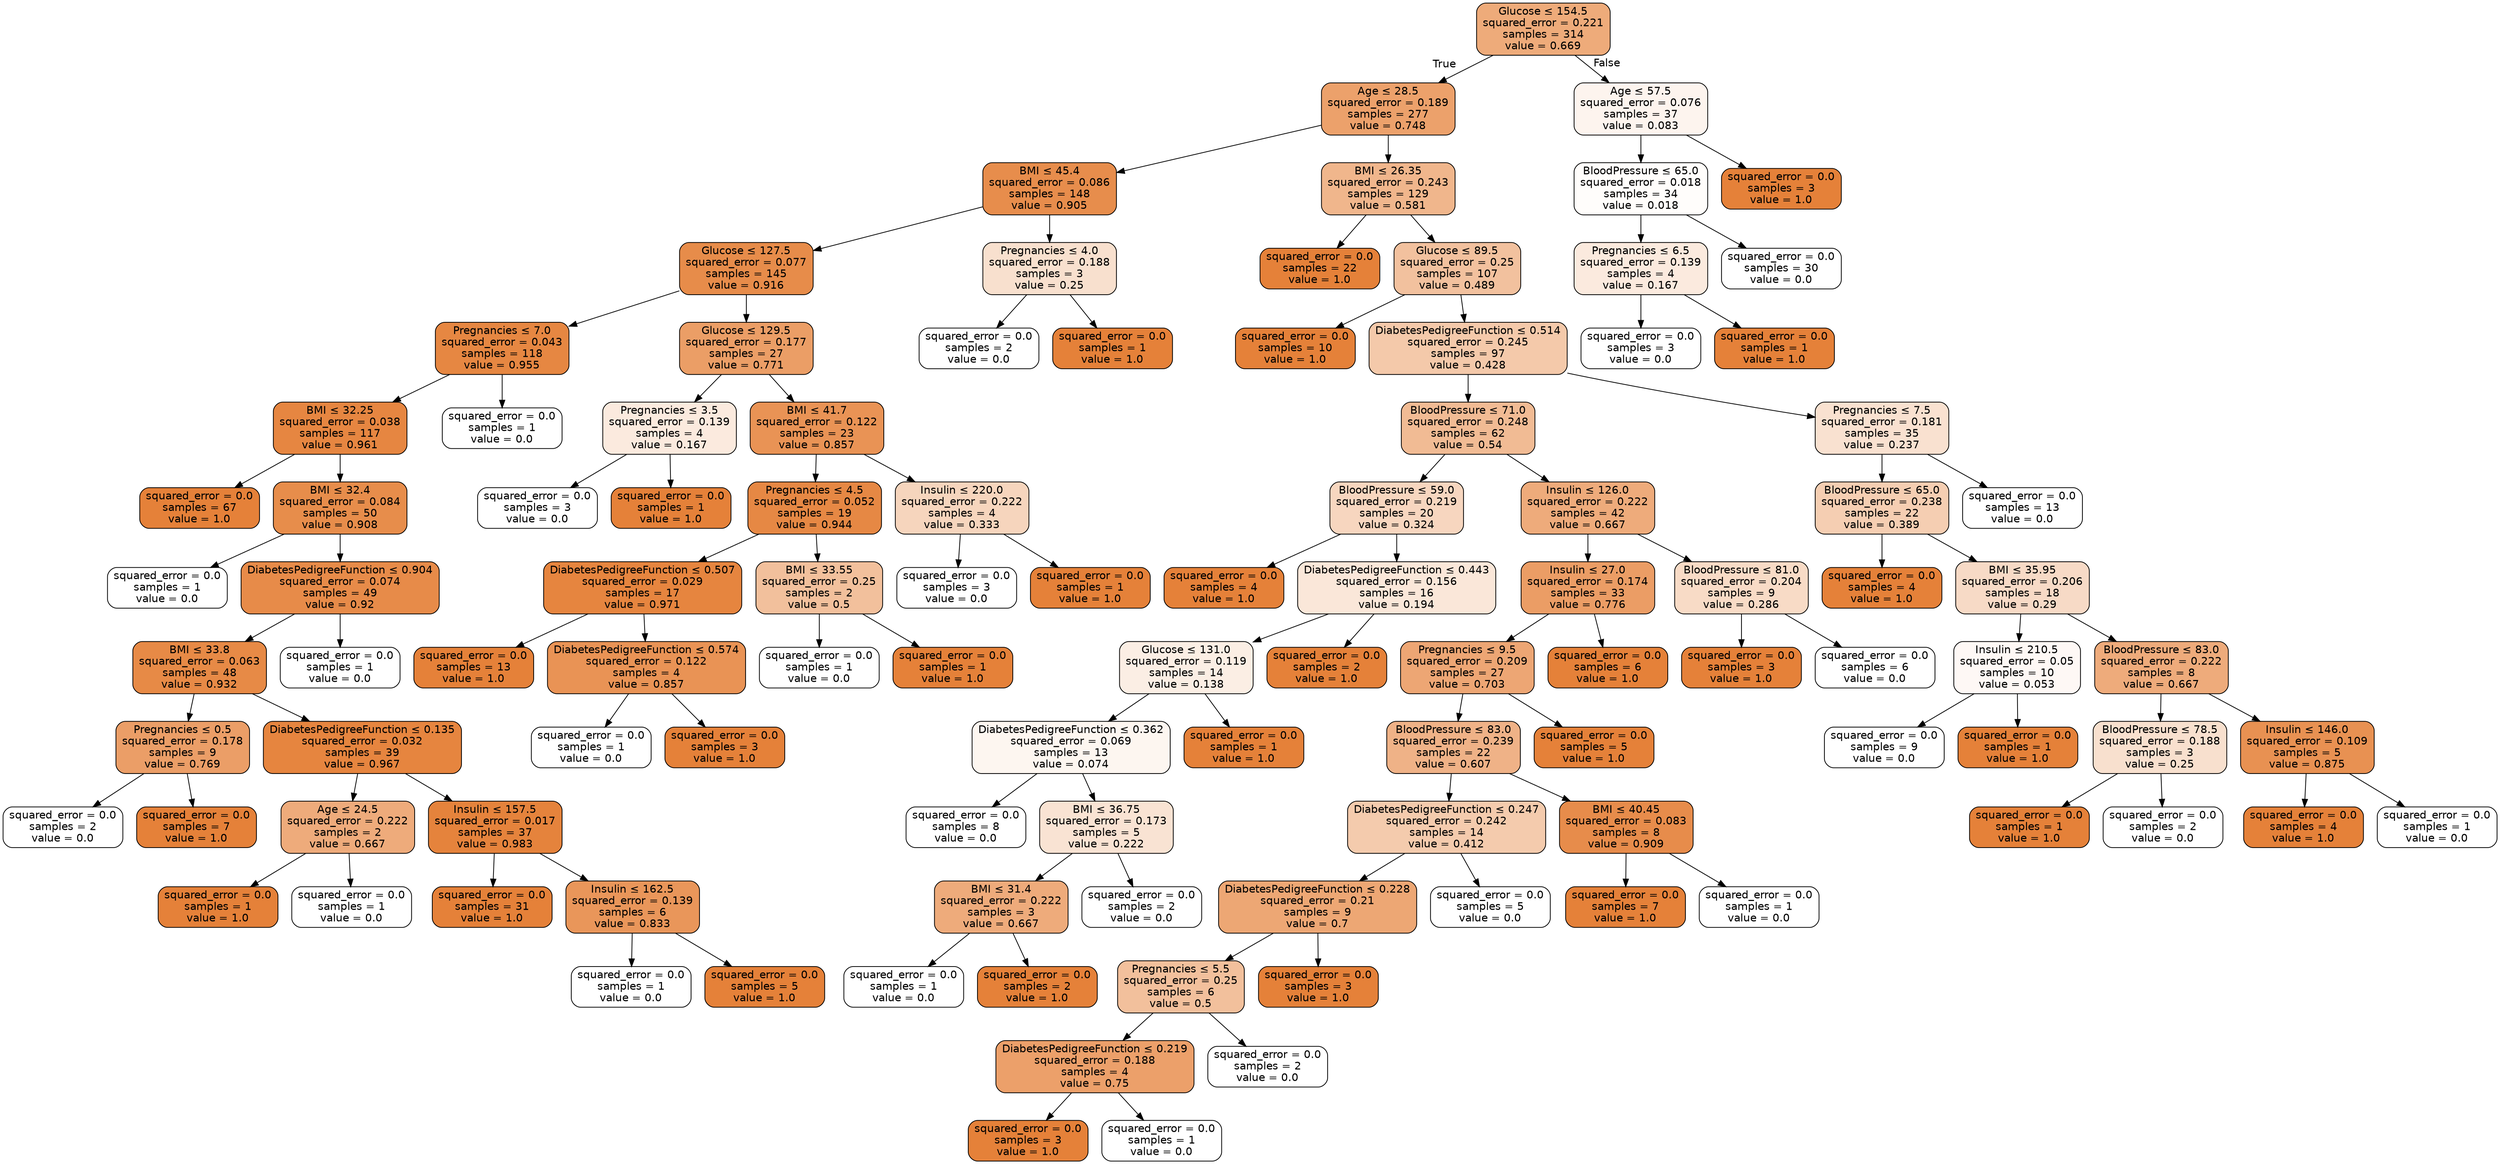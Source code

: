 digraph Tree {
node [shape=box, style="filled, rounded", color="black", fontname="helvetica"] ;
edge [fontname="helvetica"] ;
0 [label=<Glucose &le; 154.5<br/>squared_error = 0.221<br/>samples = 314<br/>value = 0.669>, fillcolor="#eeab7a"] ;
1 [label=<Age &le; 28.5<br/>squared_error = 0.189<br/>samples = 277<br/>value = 0.748>, fillcolor="#eca16b"] ;
0 -> 1 [labeldistance=2.5, labelangle=45, headlabel="True"] ;
2 [label=<BMI &le; 45.4<br/>squared_error = 0.086<br/>samples = 148<br/>value = 0.905>, fillcolor="#e78d4c"] ;
1 -> 2 ;
3 [label=<Glucose &le; 127.5<br/>squared_error = 0.077<br/>samples = 145<br/>value = 0.916>, fillcolor="#e78c4a"] ;
2 -> 3 ;
4 [label=<Pregnancies &le; 7.0<br/>squared_error = 0.043<br/>samples = 118<br/>value = 0.955>, fillcolor="#e68742"] ;
3 -> 4 ;
5 [label=<BMI &le; 32.25<br/>squared_error = 0.038<br/>samples = 117<br/>value = 0.961>, fillcolor="#e68641"] ;
4 -> 5 ;
6 [label=<squared_error = 0.0<br/>samples = 67<br/>value = 1.0>, fillcolor="#e58139"] ;
5 -> 6 ;
7 [label=<BMI &le; 32.4<br/>squared_error = 0.084<br/>samples = 50<br/>value = 0.908>, fillcolor="#e78d4b"] ;
5 -> 7 ;
8 [label=<squared_error = 0.0<br/>samples = 1<br/>value = 0.0>, fillcolor="#ffffff"] ;
7 -> 8 ;
9 [label=<DiabetesPedigreeFunction &le; 0.904<br/>squared_error = 0.074<br/>samples = 49<br/>value = 0.92>, fillcolor="#e78b49"] ;
7 -> 9 ;
10 [label=<BMI &le; 33.8<br/>squared_error = 0.063<br/>samples = 48<br/>value = 0.932>, fillcolor="#e78a46"] ;
9 -> 10 ;
11 [label=<Pregnancies &le; 0.5<br/>squared_error = 0.178<br/>samples = 9<br/>value = 0.769>, fillcolor="#eb9e67"] ;
10 -> 11 ;
12 [label=<squared_error = 0.0<br/>samples = 2<br/>value = 0.0>, fillcolor="#ffffff"] ;
11 -> 12 ;
13 [label=<squared_error = 0.0<br/>samples = 7<br/>value = 1.0>, fillcolor="#e58139"] ;
11 -> 13 ;
14 [label=<DiabetesPedigreeFunction &le; 0.135<br/>squared_error = 0.032<br/>samples = 39<br/>value = 0.967>, fillcolor="#e6853f"] ;
10 -> 14 ;
15 [label=<Age &le; 24.5<br/>squared_error = 0.222<br/>samples = 2<br/>value = 0.667>, fillcolor="#eeab7b"] ;
14 -> 15 ;
16 [label=<squared_error = 0.0<br/>samples = 1<br/>value = 1.0>, fillcolor="#e58139"] ;
15 -> 16 ;
17 [label=<squared_error = 0.0<br/>samples = 1<br/>value = 0.0>, fillcolor="#ffffff"] ;
15 -> 17 ;
18 [label=<Insulin &le; 157.5<br/>squared_error = 0.017<br/>samples = 37<br/>value = 0.983>, fillcolor="#e5833c"] ;
14 -> 18 ;
19 [label=<squared_error = 0.0<br/>samples = 31<br/>value = 1.0>, fillcolor="#e58139"] ;
18 -> 19 ;
20 [label=<Insulin &le; 162.5<br/>squared_error = 0.139<br/>samples = 6<br/>value = 0.833>, fillcolor="#e9965a"] ;
18 -> 20 ;
21 [label=<squared_error = 0.0<br/>samples = 1<br/>value = 0.0>, fillcolor="#ffffff"] ;
20 -> 21 ;
22 [label=<squared_error = 0.0<br/>samples = 5<br/>value = 1.0>, fillcolor="#e58139"] ;
20 -> 22 ;
23 [label=<squared_error = 0.0<br/>samples = 1<br/>value = 0.0>, fillcolor="#ffffff"] ;
9 -> 23 ;
24 [label=<squared_error = 0.0<br/>samples = 1<br/>value = 0.0>, fillcolor="#ffffff"] ;
4 -> 24 ;
25 [label=<Glucose &le; 129.5<br/>squared_error = 0.177<br/>samples = 27<br/>value = 0.771>, fillcolor="#eb9e66"] ;
3 -> 25 ;
26 [label=<Pregnancies &le; 3.5<br/>squared_error = 0.139<br/>samples = 4<br/>value = 0.167>, fillcolor="#fbeade"] ;
25 -> 26 ;
27 [label=<squared_error = 0.0<br/>samples = 3<br/>value = 0.0>, fillcolor="#ffffff"] ;
26 -> 27 ;
28 [label=<squared_error = 0.0<br/>samples = 1<br/>value = 1.0>, fillcolor="#e58139"] ;
26 -> 28 ;
29 [label=<BMI &le; 41.7<br/>squared_error = 0.122<br/>samples = 23<br/>value = 0.857>, fillcolor="#e99355"] ;
25 -> 29 ;
30 [label=<Pregnancies &le; 4.5<br/>squared_error = 0.052<br/>samples = 19<br/>value = 0.944>, fillcolor="#e68844"] ;
29 -> 30 ;
31 [label=<DiabetesPedigreeFunction &le; 0.507<br/>squared_error = 0.029<br/>samples = 17<br/>value = 0.971>, fillcolor="#e6853f"] ;
30 -> 31 ;
32 [label=<squared_error = 0.0<br/>samples = 13<br/>value = 1.0>, fillcolor="#e58139"] ;
31 -> 32 ;
33 [label=<DiabetesPedigreeFunction &le; 0.574<br/>squared_error = 0.122<br/>samples = 4<br/>value = 0.857>, fillcolor="#e99355"] ;
31 -> 33 ;
34 [label=<squared_error = 0.0<br/>samples = 1<br/>value = 0.0>, fillcolor="#ffffff"] ;
33 -> 34 ;
35 [label=<squared_error = 0.0<br/>samples = 3<br/>value = 1.0>, fillcolor="#e58139"] ;
33 -> 35 ;
36 [label=<BMI &le; 33.55<br/>squared_error = 0.25<br/>samples = 2<br/>value = 0.5>, fillcolor="#f2c09c"] ;
30 -> 36 ;
37 [label=<squared_error = 0.0<br/>samples = 1<br/>value = 0.0>, fillcolor="#ffffff"] ;
36 -> 37 ;
38 [label=<squared_error = 0.0<br/>samples = 1<br/>value = 1.0>, fillcolor="#e58139"] ;
36 -> 38 ;
39 [label=<Insulin &le; 220.0<br/>squared_error = 0.222<br/>samples = 4<br/>value = 0.333>, fillcolor="#f6d5bd"] ;
29 -> 39 ;
40 [label=<squared_error = 0.0<br/>samples = 3<br/>value = 0.0>, fillcolor="#ffffff"] ;
39 -> 40 ;
41 [label=<squared_error = 0.0<br/>samples = 1<br/>value = 1.0>, fillcolor="#e58139"] ;
39 -> 41 ;
42 [label=<Pregnancies &le; 4.0<br/>squared_error = 0.188<br/>samples = 3<br/>value = 0.25>, fillcolor="#f8e0ce"] ;
2 -> 42 ;
43 [label=<squared_error = 0.0<br/>samples = 2<br/>value = 0.0>, fillcolor="#ffffff"] ;
42 -> 43 ;
44 [label=<squared_error = 0.0<br/>samples = 1<br/>value = 1.0>, fillcolor="#e58139"] ;
42 -> 44 ;
45 [label=<BMI &le; 26.35<br/>squared_error = 0.243<br/>samples = 129<br/>value = 0.581>, fillcolor="#f0b68c"] ;
1 -> 45 ;
46 [label=<squared_error = 0.0<br/>samples = 22<br/>value = 1.0>, fillcolor="#e58139"] ;
45 -> 46 ;
47 [label=<Glucose &le; 89.5<br/>squared_error = 0.25<br/>samples = 107<br/>value = 0.489>, fillcolor="#f2c19e"] ;
45 -> 47 ;
48 [label=<squared_error = 0.0<br/>samples = 10<br/>value = 1.0>, fillcolor="#e58139"] ;
47 -> 48 ;
49 [label=<DiabetesPedigreeFunction &le; 0.514<br/>squared_error = 0.245<br/>samples = 97<br/>value = 0.428>, fillcolor="#f4c9aa"] ;
47 -> 49 ;
50 [label=<BloodPressure &le; 71.0<br/>squared_error = 0.248<br/>samples = 62<br/>value = 0.54>, fillcolor="#f1bb94"] ;
49 -> 50 ;
51 [label=<BloodPressure &le; 59.0<br/>squared_error = 0.219<br/>samples = 20<br/>value = 0.324>, fillcolor="#f7d6bf"] ;
50 -> 51 ;
52 [label=<squared_error = 0.0<br/>samples = 4<br/>value = 1.0>, fillcolor="#e58139"] ;
51 -> 52 ;
53 [label=<DiabetesPedigreeFunction &le; 0.443<br/>squared_error = 0.156<br/>samples = 16<br/>value = 0.194>, fillcolor="#fae7d9"] ;
51 -> 53 ;
54 [label=<Glucose &le; 131.0<br/>squared_error = 0.119<br/>samples = 14<br/>value = 0.138>, fillcolor="#fbeee4"] ;
53 -> 54 ;
55 [label=<DiabetesPedigreeFunction &le; 0.362<br/>squared_error = 0.069<br/>samples = 13<br/>value = 0.074>, fillcolor="#fdf6f0"] ;
54 -> 55 ;
56 [label=<squared_error = 0.0<br/>samples = 8<br/>value = 0.0>, fillcolor="#ffffff"] ;
55 -> 56 ;
57 [label=<BMI &le; 36.75<br/>squared_error = 0.173<br/>samples = 5<br/>value = 0.222>, fillcolor="#f9e3d3"] ;
55 -> 57 ;
58 [label=<BMI &le; 31.4<br/>squared_error = 0.222<br/>samples = 3<br/>value = 0.667>, fillcolor="#eeab7b"] ;
57 -> 58 ;
59 [label=<squared_error = 0.0<br/>samples = 1<br/>value = 0.0>, fillcolor="#ffffff"] ;
58 -> 59 ;
60 [label=<squared_error = 0.0<br/>samples = 2<br/>value = 1.0>, fillcolor="#e58139"] ;
58 -> 60 ;
61 [label=<squared_error = 0.0<br/>samples = 2<br/>value = 0.0>, fillcolor="#ffffff"] ;
57 -> 61 ;
62 [label=<squared_error = 0.0<br/>samples = 1<br/>value = 1.0>, fillcolor="#e58139"] ;
54 -> 62 ;
63 [label=<squared_error = 0.0<br/>samples = 2<br/>value = 1.0>, fillcolor="#e58139"] ;
53 -> 63 ;
64 [label=<Insulin &le; 126.0<br/>squared_error = 0.222<br/>samples = 42<br/>value = 0.667>, fillcolor="#eeab7b"] ;
50 -> 64 ;
65 [label=<Insulin &le; 27.0<br/>squared_error = 0.174<br/>samples = 33<br/>value = 0.776>, fillcolor="#eb9d65"] ;
64 -> 65 ;
66 [label=<Pregnancies &le; 9.5<br/>squared_error = 0.209<br/>samples = 27<br/>value = 0.703>, fillcolor="#eda674"] ;
65 -> 66 ;
67 [label=<BloodPressure &le; 83.0<br/>squared_error = 0.239<br/>samples = 22<br/>value = 0.607>, fillcolor="#efb287"] ;
66 -> 67 ;
68 [label=<DiabetesPedigreeFunction &le; 0.247<br/>squared_error = 0.242<br/>samples = 14<br/>value = 0.412>, fillcolor="#f4cbad"] ;
67 -> 68 ;
69 [label=<DiabetesPedigreeFunction &le; 0.228<br/>squared_error = 0.21<br/>samples = 9<br/>value = 0.7>, fillcolor="#eda774"] ;
68 -> 69 ;
70 [label=<Pregnancies &le; 5.5<br/>squared_error = 0.25<br/>samples = 6<br/>value = 0.5>, fillcolor="#f2c09c"] ;
69 -> 70 ;
71 [label=<DiabetesPedigreeFunction &le; 0.219<br/>squared_error = 0.188<br/>samples = 4<br/>value = 0.75>, fillcolor="#eca06a"] ;
70 -> 71 ;
72 [label=<squared_error = 0.0<br/>samples = 3<br/>value = 1.0>, fillcolor="#e58139"] ;
71 -> 72 ;
73 [label=<squared_error = 0.0<br/>samples = 1<br/>value = 0.0>, fillcolor="#ffffff"] ;
71 -> 73 ;
74 [label=<squared_error = 0.0<br/>samples = 2<br/>value = 0.0>, fillcolor="#ffffff"] ;
70 -> 74 ;
75 [label=<squared_error = 0.0<br/>samples = 3<br/>value = 1.0>, fillcolor="#e58139"] ;
69 -> 75 ;
76 [label=<squared_error = 0.0<br/>samples = 5<br/>value = 0.0>, fillcolor="#ffffff"] ;
68 -> 76 ;
77 [label=<BMI &le; 40.45<br/>squared_error = 0.083<br/>samples = 8<br/>value = 0.909>, fillcolor="#e78c4b"] ;
67 -> 77 ;
78 [label=<squared_error = 0.0<br/>samples = 7<br/>value = 1.0>, fillcolor="#e58139"] ;
77 -> 78 ;
79 [label=<squared_error = 0.0<br/>samples = 1<br/>value = 0.0>, fillcolor="#ffffff"] ;
77 -> 79 ;
80 [label=<squared_error = 0.0<br/>samples = 5<br/>value = 1.0>, fillcolor="#e58139"] ;
66 -> 80 ;
81 [label=<squared_error = 0.0<br/>samples = 6<br/>value = 1.0>, fillcolor="#e58139"] ;
65 -> 81 ;
82 [label=<BloodPressure &le; 81.0<br/>squared_error = 0.204<br/>samples = 9<br/>value = 0.286>, fillcolor="#f8dbc6"] ;
64 -> 82 ;
83 [label=<squared_error = 0.0<br/>samples = 3<br/>value = 1.0>, fillcolor="#e58139"] ;
82 -> 83 ;
84 [label=<squared_error = 0.0<br/>samples = 6<br/>value = 0.0>, fillcolor="#ffffff"] ;
82 -> 84 ;
85 [label=<Pregnancies &le; 7.5<br/>squared_error = 0.181<br/>samples = 35<br/>value = 0.237>, fillcolor="#f9e1d0"] ;
49 -> 85 ;
86 [label=<BloodPressure &le; 65.0<br/>squared_error = 0.238<br/>samples = 22<br/>value = 0.389>, fillcolor="#f5ceb2"] ;
85 -> 86 ;
87 [label=<squared_error = 0.0<br/>samples = 4<br/>value = 1.0>, fillcolor="#e58139"] ;
86 -> 87 ;
88 [label=<BMI &le; 35.95<br/>squared_error = 0.206<br/>samples = 18<br/>value = 0.29>, fillcolor="#f7dac6"] ;
86 -> 88 ;
89 [label=<Insulin &le; 210.5<br/>squared_error = 0.05<br/>samples = 10<br/>value = 0.053>, fillcolor="#fef8f5"] ;
88 -> 89 ;
90 [label=<squared_error = 0.0<br/>samples = 9<br/>value = 0.0>, fillcolor="#ffffff"] ;
89 -> 90 ;
91 [label=<squared_error = 0.0<br/>samples = 1<br/>value = 1.0>, fillcolor="#e58139"] ;
89 -> 91 ;
92 [label=<BloodPressure &le; 83.0<br/>squared_error = 0.222<br/>samples = 8<br/>value = 0.667>, fillcolor="#eeab7b"] ;
88 -> 92 ;
93 [label=<BloodPressure &le; 78.5<br/>squared_error = 0.188<br/>samples = 3<br/>value = 0.25>, fillcolor="#f8e0ce"] ;
92 -> 93 ;
94 [label=<squared_error = 0.0<br/>samples = 1<br/>value = 1.0>, fillcolor="#e58139"] ;
93 -> 94 ;
95 [label=<squared_error = 0.0<br/>samples = 2<br/>value = 0.0>, fillcolor="#ffffff"] ;
93 -> 95 ;
96 [label=<Insulin &le; 146.0<br/>squared_error = 0.109<br/>samples = 5<br/>value = 0.875>, fillcolor="#e89152"] ;
92 -> 96 ;
97 [label=<squared_error = 0.0<br/>samples = 4<br/>value = 1.0>, fillcolor="#e58139"] ;
96 -> 97 ;
98 [label=<squared_error = 0.0<br/>samples = 1<br/>value = 0.0>, fillcolor="#ffffff"] ;
96 -> 98 ;
99 [label=<squared_error = 0.0<br/>samples = 13<br/>value = 0.0>, fillcolor="#ffffff"] ;
85 -> 99 ;
100 [label=<Age &le; 57.5<br/>squared_error = 0.076<br/>samples = 37<br/>value = 0.083>, fillcolor="#fdf4ee"] ;
0 -> 100 [labeldistance=2.5, labelangle=-45, headlabel="False"] ;
101 [label=<BloodPressure &le; 65.0<br/>squared_error = 0.018<br/>samples = 34<br/>value = 0.018>, fillcolor="#fffdfb"] ;
100 -> 101 ;
102 [label=<Pregnancies &le; 6.5<br/>squared_error = 0.139<br/>samples = 4<br/>value = 0.167>, fillcolor="#fbeade"] ;
101 -> 102 ;
103 [label=<squared_error = 0.0<br/>samples = 3<br/>value = 0.0>, fillcolor="#ffffff"] ;
102 -> 103 ;
104 [label=<squared_error = 0.0<br/>samples = 1<br/>value = 1.0>, fillcolor="#e58139"] ;
102 -> 104 ;
105 [label=<squared_error = 0.0<br/>samples = 30<br/>value = 0.0>, fillcolor="#ffffff"] ;
101 -> 105 ;
106 [label=<squared_error = 0.0<br/>samples = 3<br/>value = 1.0>, fillcolor="#e58139"] ;
100 -> 106 ;
}